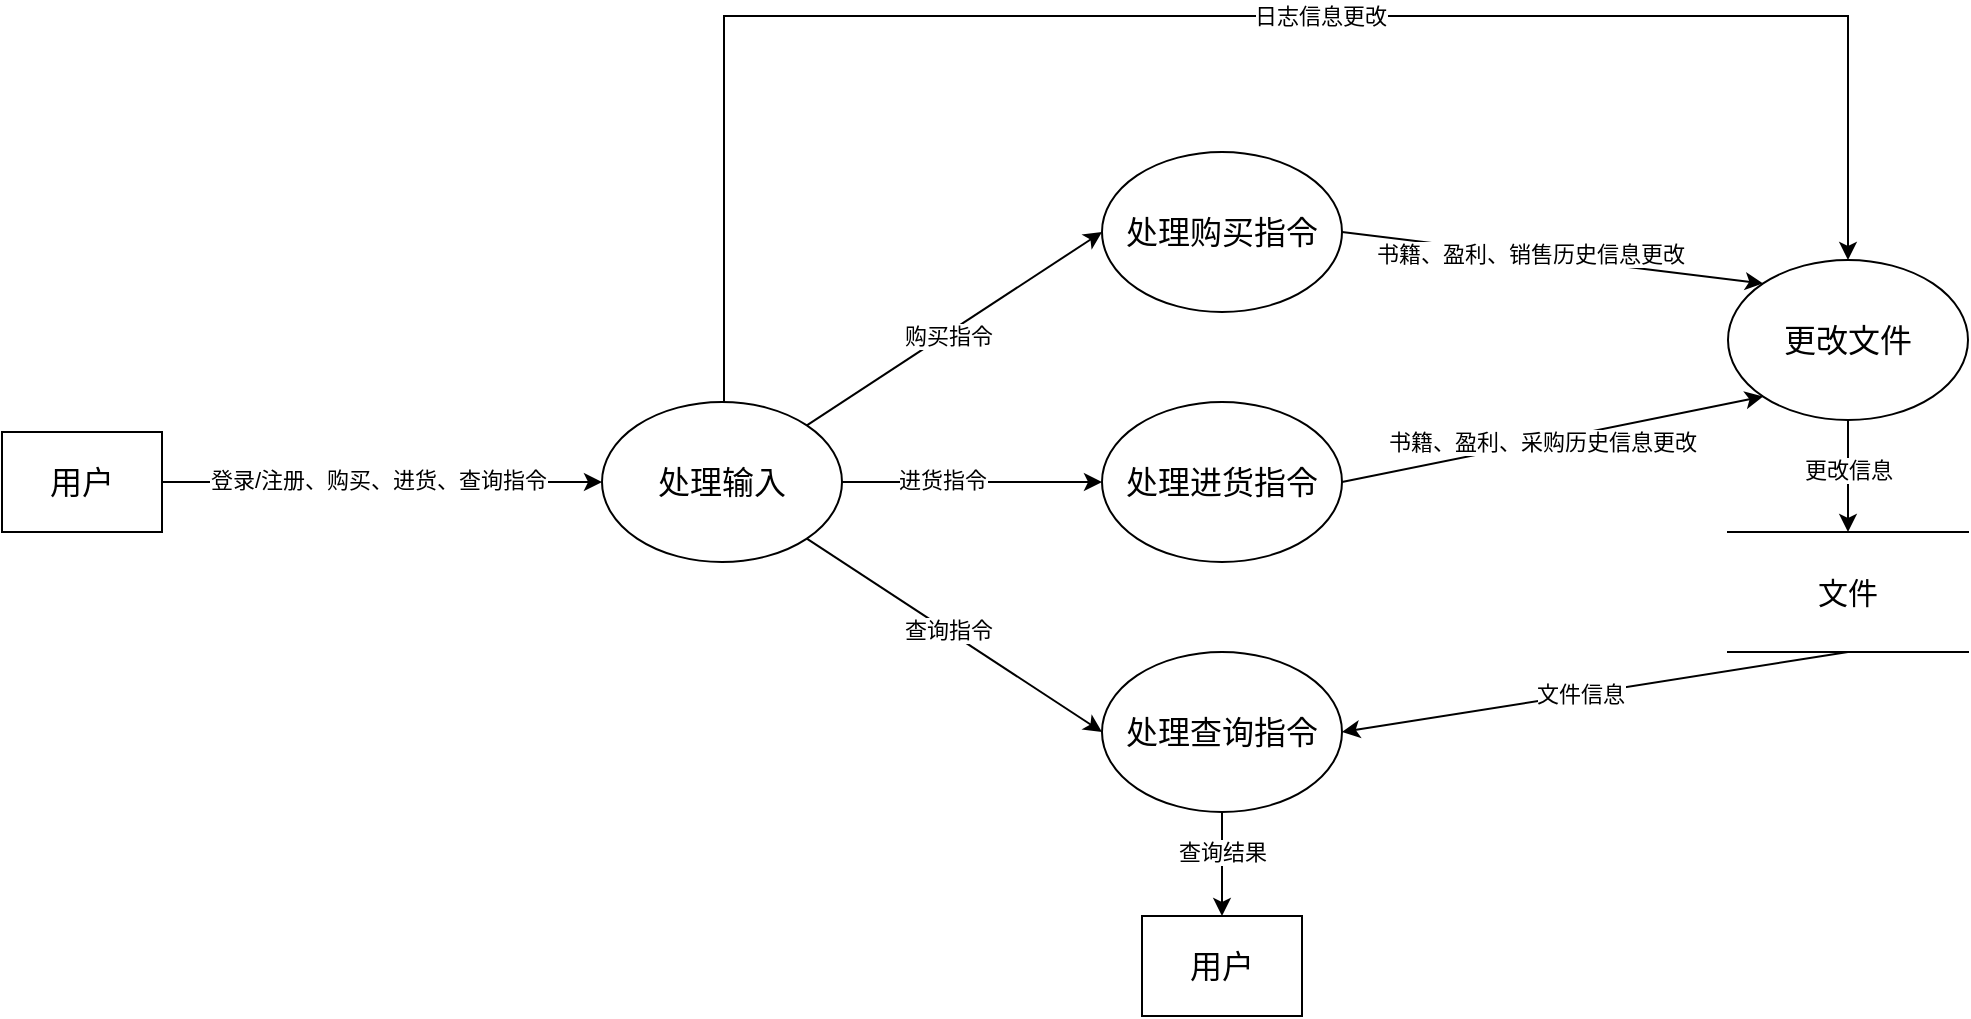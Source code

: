 <mxfile version="22.1.2" type="device">
  <diagram id="C5RBs43oDa-KdzZeNtuy" name="Page-1">
    <mxGraphModel dx="868" dy="613" grid="1" gridSize="10" guides="1" tooltips="1" connect="1" arrows="1" fold="1" page="1" pageScale="1" pageWidth="1169" pageHeight="827" math="0" shadow="0">
      <root>
        <mxCell id="WIyWlLk6GJQsqaUBKTNV-0" />
        <mxCell id="WIyWlLk6GJQsqaUBKTNV-1" parent="WIyWlLk6GJQsqaUBKTNV-0" />
        <mxCell id="W3gyHLTYfsSeEQZxvCmy-68" value="&lt;font style=&quot;font-size: 16px;&quot;&gt;处理输入&lt;/font&gt;" style="ellipse;whiteSpace=wrap;html=1;" parent="WIyWlLk6GJQsqaUBKTNV-1" vertex="1">
          <mxGeometry x="393" y="356" width="120" height="80" as="geometry" />
        </mxCell>
        <mxCell id="VReMogn3eC7N8-EoVnd--19" style="rounded=0;orthogonalLoop=1;jettySize=auto;html=1;exitX=1;exitY=0.5;exitDx=0;exitDy=0;entryX=0;entryY=0;entryDx=0;entryDy=0;" parent="WIyWlLk6GJQsqaUBKTNV-1" source="VReMogn3eC7N8-EoVnd--1" target="VReMogn3eC7N8-EoVnd--28" edge="1">
          <mxGeometry relative="1" as="geometry" />
        </mxCell>
        <mxCell id="VReMogn3eC7N8-EoVnd--21" value="书籍、盈利、销售历史信息更改" style="edgeLabel;html=1;align=center;verticalAlign=middle;resizable=0;points=[];" parent="VReMogn3eC7N8-EoVnd--19" vertex="1" connectable="0">
          <mxGeometry x="-0.546" relative="1" as="geometry">
            <mxPoint x="46" y="5" as="offset" />
          </mxGeometry>
        </mxCell>
        <mxCell id="VReMogn3eC7N8-EoVnd--1" value="&lt;font style=&quot;font-size: 16px;&quot;&gt;处理购买指令&lt;/font&gt;" style="ellipse;whiteSpace=wrap;html=1;" parent="WIyWlLk6GJQsqaUBKTNV-1" vertex="1">
          <mxGeometry x="643" y="231" width="120" height="80" as="geometry" />
        </mxCell>
        <mxCell id="VReMogn3eC7N8-EoVnd--26" value="" style="edgeStyle=orthogonalEdgeStyle;rounded=0;orthogonalLoop=1;jettySize=auto;html=1;" parent="WIyWlLk6GJQsqaUBKTNV-1" source="VReMogn3eC7N8-EoVnd--2" target="VReMogn3eC7N8-EoVnd--25" edge="1">
          <mxGeometry relative="1" as="geometry" />
        </mxCell>
        <mxCell id="VReMogn3eC7N8-EoVnd--27" value="查询结果" style="edgeLabel;html=1;align=center;verticalAlign=middle;resizable=0;points=[];" parent="VReMogn3eC7N8-EoVnd--26" vertex="1" connectable="0">
          <mxGeometry x="-0.227" relative="1" as="geometry">
            <mxPoint as="offset" />
          </mxGeometry>
        </mxCell>
        <mxCell id="VReMogn3eC7N8-EoVnd--2" value="&lt;font style=&quot;font-size: 16px;&quot;&gt;处理查询指令&lt;/font&gt;" style="ellipse;whiteSpace=wrap;html=1;" parent="WIyWlLk6GJQsqaUBKTNV-1" vertex="1">
          <mxGeometry x="643" y="481" width="120" height="80" as="geometry" />
        </mxCell>
        <mxCell id="VReMogn3eC7N8-EoVnd--20" style="rounded=0;orthogonalLoop=1;jettySize=auto;html=1;exitX=1;exitY=0.5;exitDx=0;exitDy=0;entryX=0;entryY=1;entryDx=0;entryDy=0;" parent="WIyWlLk6GJQsqaUBKTNV-1" source="VReMogn3eC7N8-EoVnd--3" target="VReMogn3eC7N8-EoVnd--28" edge="1">
          <mxGeometry relative="1" as="geometry" />
        </mxCell>
        <mxCell id="VReMogn3eC7N8-EoVnd--22" value="书籍、盈利、采购历史信息更改" style="edgeLabel;html=1;align=center;verticalAlign=middle;resizable=0;points=[];" parent="VReMogn3eC7N8-EoVnd--20" vertex="1" connectable="0">
          <mxGeometry x="-0.162" y="1" relative="1" as="geometry">
            <mxPoint x="12" y="-1" as="offset" />
          </mxGeometry>
        </mxCell>
        <mxCell id="VReMogn3eC7N8-EoVnd--3" value="&lt;font style=&quot;font-size: 16px;&quot;&gt;处理进货指令&lt;/font&gt;" style="ellipse;whiteSpace=wrap;html=1;" parent="WIyWlLk6GJQsqaUBKTNV-1" vertex="1">
          <mxGeometry x="643" y="356" width="120" height="80" as="geometry" />
        </mxCell>
        <mxCell id="VReMogn3eC7N8-EoVnd--6" value="" style="endArrow=classic;html=1;rounded=0;exitX=1;exitY=0.5;exitDx=0;exitDy=0;entryX=0;entryY=0.5;entryDx=0;entryDy=0;" parent="WIyWlLk6GJQsqaUBKTNV-1" source="W3gyHLTYfsSeEQZxvCmy-68" target="VReMogn3eC7N8-EoVnd--3" edge="1">
          <mxGeometry width="50" height="50" relative="1" as="geometry">
            <mxPoint x="553" y="393" as="sourcePoint" />
            <mxPoint x="603" y="343" as="targetPoint" />
          </mxGeometry>
        </mxCell>
        <mxCell id="VReMogn3eC7N8-EoVnd--10" value="进货指令" style="edgeLabel;html=1;align=center;verticalAlign=middle;resizable=0;points=[];" parent="VReMogn3eC7N8-EoVnd--6" vertex="1" connectable="0">
          <mxGeometry x="-0.155" y="2" relative="1" as="geometry">
            <mxPoint x="-5" y="1" as="offset" />
          </mxGeometry>
        </mxCell>
        <mxCell id="VReMogn3eC7N8-EoVnd--7" value="" style="endArrow=classic;html=1;rounded=0;exitX=1;exitY=1;exitDx=0;exitDy=0;entryX=0;entryY=0.5;entryDx=0;entryDy=0;" parent="WIyWlLk6GJQsqaUBKTNV-1" source="W3gyHLTYfsSeEQZxvCmy-68" target="VReMogn3eC7N8-EoVnd--2" edge="1">
          <mxGeometry width="50" height="50" relative="1" as="geometry">
            <mxPoint x="553" y="393" as="sourcePoint" />
            <mxPoint x="603" y="343" as="targetPoint" />
          </mxGeometry>
        </mxCell>
        <mxCell id="VReMogn3eC7N8-EoVnd--11" value="查询指令" style="edgeLabel;html=1;align=center;verticalAlign=middle;resizable=0;points=[];" parent="VReMogn3eC7N8-EoVnd--7" vertex="1" connectable="0">
          <mxGeometry x="-0.129" relative="1" as="geometry">
            <mxPoint x="6" y="3" as="offset" />
          </mxGeometry>
        </mxCell>
        <mxCell id="VReMogn3eC7N8-EoVnd--8" value="" style="endArrow=classic;html=1;rounded=0;exitX=1;exitY=0;exitDx=0;exitDy=0;entryX=0;entryY=0.5;entryDx=0;entryDy=0;" parent="WIyWlLk6GJQsqaUBKTNV-1" source="W3gyHLTYfsSeEQZxvCmy-68" target="VReMogn3eC7N8-EoVnd--1" edge="1">
          <mxGeometry width="50" height="50" relative="1" as="geometry">
            <mxPoint x="553" y="393" as="sourcePoint" />
            <mxPoint x="603" y="343" as="targetPoint" />
          </mxGeometry>
        </mxCell>
        <mxCell id="VReMogn3eC7N8-EoVnd--9" value="购买指令" style="edgeLabel;html=1;align=center;verticalAlign=middle;resizable=0;points=[];" parent="VReMogn3eC7N8-EoVnd--8" vertex="1" connectable="0">
          <mxGeometry x="-0.098" y="1" relative="1" as="geometry">
            <mxPoint x="4" y="-1" as="offset" />
          </mxGeometry>
        </mxCell>
        <mxCell id="VReMogn3eC7N8-EoVnd--16" value="&lt;font style=&quot;font-size: 15px;&quot;&gt;文件&lt;/font&gt;" style="shape=partialRectangle;whiteSpace=wrap;html=1;left=0;right=0;fillColor=none;" parent="WIyWlLk6GJQsqaUBKTNV-1" vertex="1">
          <mxGeometry x="956" y="421" width="120" height="60" as="geometry" />
        </mxCell>
        <mxCell id="VReMogn3eC7N8-EoVnd--17" value="" style="endArrow=classic;html=1;rounded=0;exitX=0.5;exitY=0;exitDx=0;exitDy=0;entryX=0.5;entryY=0;entryDx=0;entryDy=0;edgeStyle=orthogonalEdgeStyle;" parent="WIyWlLk6GJQsqaUBKTNV-1" edge="1" target="VReMogn3eC7N8-EoVnd--28">
          <mxGeometry width="50" height="50" relative="1" as="geometry">
            <mxPoint x="454" y="356" as="sourcePoint" />
            <mxPoint x="1017" y="281" as="targetPoint" />
            <Array as="points">
              <mxPoint x="454" y="163" />
              <mxPoint x="1016" y="163" />
            </Array>
          </mxGeometry>
        </mxCell>
        <mxCell id="VReMogn3eC7N8-EoVnd--18" value="日志信息更改" style="edgeLabel;html=1;align=center;verticalAlign=middle;resizable=0;points=[];" parent="VReMogn3eC7N8-EoVnd--17" vertex="1" connectable="0">
          <mxGeometry x="-0.002" relative="1" as="geometry">
            <mxPoint x="53" as="offset" />
          </mxGeometry>
        </mxCell>
        <mxCell id="VReMogn3eC7N8-EoVnd--23" value="" style="endArrow=classic;html=1;rounded=0;exitX=0.5;exitY=1;exitDx=0;exitDy=0;entryX=1;entryY=0.5;entryDx=0;entryDy=0;" parent="WIyWlLk6GJQsqaUBKTNV-1" source="VReMogn3eC7N8-EoVnd--16" target="VReMogn3eC7N8-EoVnd--2" edge="1">
          <mxGeometry width="50" height="50" relative="1" as="geometry">
            <mxPoint x="753" y="453" as="sourcePoint" />
            <mxPoint x="803" y="403" as="targetPoint" />
          </mxGeometry>
        </mxCell>
        <mxCell id="VReMogn3eC7N8-EoVnd--24" value="文件信息" style="edgeLabel;html=1;align=center;verticalAlign=middle;resizable=0;points=[];" parent="VReMogn3eC7N8-EoVnd--23" vertex="1" connectable="0">
          <mxGeometry x="0.053" y="-1" relative="1" as="geometry">
            <mxPoint x="-1" y="1" as="offset" />
          </mxGeometry>
        </mxCell>
        <mxCell id="VReMogn3eC7N8-EoVnd--25" value="&lt;span style=&quot;font-size: 16px;&quot;&gt;用户&lt;/span&gt;" style="whiteSpace=wrap;html=1;" parent="WIyWlLk6GJQsqaUBKTNV-1" vertex="1">
          <mxGeometry x="663" y="613" width="80" height="50" as="geometry" />
        </mxCell>
        <mxCell id="VReMogn3eC7N8-EoVnd--29" value="" style="edgeStyle=orthogonalEdgeStyle;rounded=0;orthogonalLoop=1;jettySize=auto;html=1;" parent="WIyWlLk6GJQsqaUBKTNV-1" source="VReMogn3eC7N8-EoVnd--28" target="VReMogn3eC7N8-EoVnd--16" edge="1">
          <mxGeometry relative="1" as="geometry" />
        </mxCell>
        <mxCell id="VReMogn3eC7N8-EoVnd--30" value="更改信息" style="edgeLabel;html=1;align=center;verticalAlign=middle;resizable=0;points=[];" parent="VReMogn3eC7N8-EoVnd--29" vertex="1" connectable="0">
          <mxGeometry x="-0.129" relative="1" as="geometry">
            <mxPoint as="offset" />
          </mxGeometry>
        </mxCell>
        <mxCell id="VReMogn3eC7N8-EoVnd--28" value="&lt;font style=&quot;font-size: 16px;&quot;&gt;更改文件&lt;/font&gt;" style="ellipse;whiteSpace=wrap;html=1;" parent="WIyWlLk6GJQsqaUBKTNV-1" vertex="1">
          <mxGeometry x="956" y="285" width="120" height="80" as="geometry" />
        </mxCell>
        <mxCell id="o9NI7e3SNScRtiQjMODF-0" value="&lt;span style=&quot;font-size: 16px;&quot;&gt;用户&lt;/span&gt;" style="whiteSpace=wrap;html=1;" parent="WIyWlLk6GJQsqaUBKTNV-1" vertex="1">
          <mxGeometry x="93" y="371" width="80" height="50" as="geometry" />
        </mxCell>
        <mxCell id="o9NI7e3SNScRtiQjMODF-1" value="" style="endArrow=classic;html=1;rounded=0;exitX=1;exitY=0.5;exitDx=0;exitDy=0;entryX=0;entryY=0.5;entryDx=0;entryDy=0;" parent="WIyWlLk6GJQsqaUBKTNV-1" source="o9NI7e3SNScRtiQjMODF-0" target="W3gyHLTYfsSeEQZxvCmy-68" edge="1">
          <mxGeometry width="50" height="50" relative="1" as="geometry">
            <mxPoint x="183" y="516" as="sourcePoint" />
            <mxPoint x="451" y="500" as="targetPoint" />
          </mxGeometry>
        </mxCell>
        <mxCell id="o9NI7e3SNScRtiQjMODF-2" value="登录/注册、购买、进货、查询指令" style="edgeLabel;html=1;align=center;verticalAlign=middle;resizable=0;points=[];" parent="o9NI7e3SNScRtiQjMODF-1" vertex="1" connectable="0">
          <mxGeometry x="-0.064" relative="1" as="geometry">
            <mxPoint x="5" y="-1" as="offset" />
          </mxGeometry>
        </mxCell>
      </root>
    </mxGraphModel>
  </diagram>
</mxfile>
